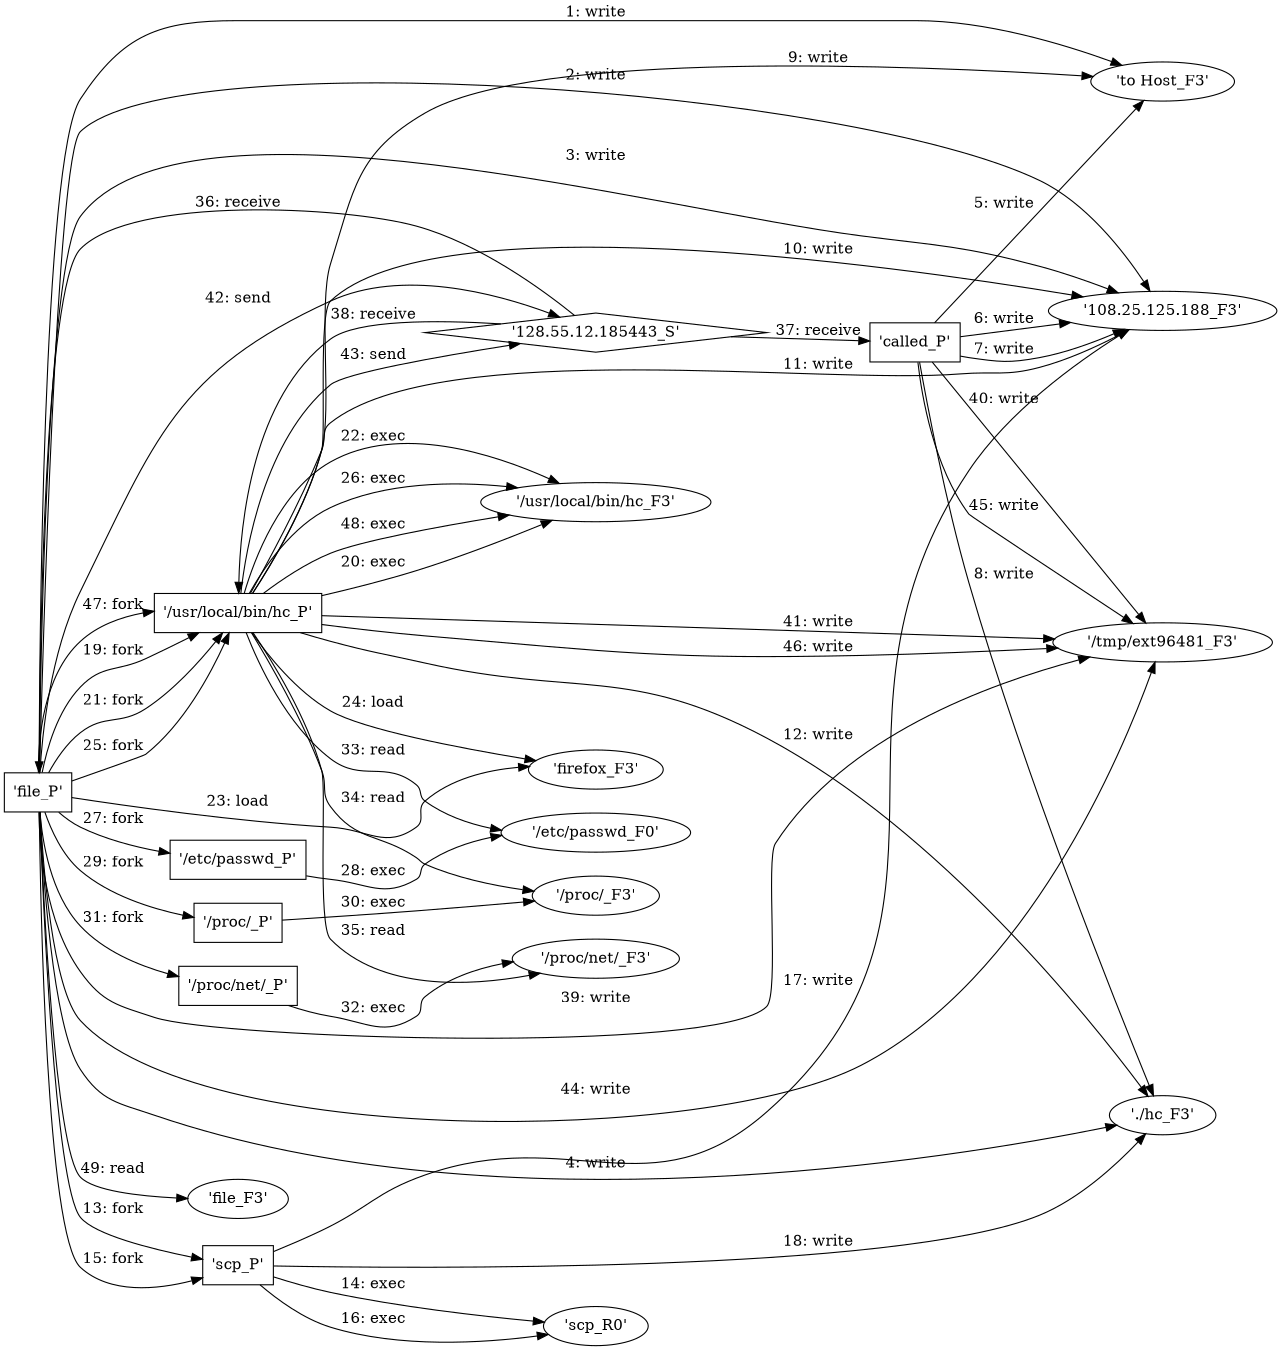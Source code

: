 digraph ".\ASG_Auto\hc attack.dot" {
rankdir="LR"
size="9"
fixedsize="false"
splines="true"
nodesep=0.3
ranksep=0
fontsize=10
overlap="scalexy"
engine= "neato"
	"'to Host_F3'" [node_type=file shape=ellipse]
	"'file_P'" [node_type=Process shape=box]
	"'file_P'" -> "'to Host_F3'" [label="1: write"]
	"'108.25.125.188_F3'" [node_type=file shape=ellipse]
	"'file_P'" [node_type=Process shape=box]
	"'file_P'" -> "'108.25.125.188_F3'" [label="2: write"]
	"'108.25.125.188_F3'" [node_type=file shape=ellipse]
	"'file_P'" [node_type=Process shape=box]
	"'file_P'" -> "'108.25.125.188_F3'" [label="3: write"]
	"'./hc_F3'" [node_type=file shape=ellipse]
	"'file_P'" [node_type=Process shape=box]
	"'file_P'" -> "'./hc_F3'" [label="4: write"]
	"'to Host_F3'" [node_type=file shape=ellipse]
	"'called_P'" [node_type=Process shape=box]
	"'called_P'" -> "'to Host_F3'" [label="5: write"]
	"'108.25.125.188_F3'" [node_type=file shape=ellipse]
	"'called_P'" [node_type=Process shape=box]
	"'called_P'" -> "'108.25.125.188_F3'" [label="6: write"]
	"'108.25.125.188_F3'" [node_type=file shape=ellipse]
	"'called_P'" [node_type=Process shape=box]
	"'called_P'" -> "'108.25.125.188_F3'" [label="7: write"]
	"'./hc_F3'" [node_type=file shape=ellipse]
	"'called_P'" [node_type=Process shape=box]
	"'called_P'" -> "'./hc_F3'" [label="8: write"]
	"'to Host_F3'" [node_type=file shape=ellipse]
	"'/usr/local/bin/hc_P'" [node_type=Process shape=box]
	"'/usr/local/bin/hc_P'" -> "'to Host_F3'" [label="9: write"]
	"'108.25.125.188_F3'" [node_type=file shape=ellipse]
	"'/usr/local/bin/hc_P'" [node_type=Process shape=box]
	"'/usr/local/bin/hc_P'" -> "'108.25.125.188_F3'" [label="10: write"]
	"'108.25.125.188_F3'" [node_type=file shape=ellipse]
	"'/usr/local/bin/hc_P'" [node_type=Process shape=box]
	"'/usr/local/bin/hc_P'" -> "'108.25.125.188_F3'" [label="11: write"]
	"'./hc_F3'" [node_type=file shape=ellipse]
	"'/usr/local/bin/hc_P'" [node_type=Process shape=box]
	"'/usr/local/bin/hc_P'" -> "'./hc_F3'" [label="12: write"]
	"'file_P'" [node_type=Process shape=box]
	"'scp_P'" [node_type=Process shape=box]
	"'file_P'" -> "'scp_P'" [label="13: fork"]
	"'scp_P'" [node_type=Process shape=box]
	"'scp_R0'" [node_type=File shape=ellipse]
	"'scp_P'" -> "'scp_R0'" [label="14: exec"]
	"'file_P'" [node_type=Process shape=box]
	"'scp_P'" [node_type=Process shape=box]
	"'file_P'" -> "'scp_P'" [label="15: fork"]
	"'scp_P'" [node_type=Process shape=box]
	"'scp_R0'" [node_type=File shape=ellipse]
	"'scp_P'" -> "'scp_R0'" [label="16: exec"]
	"'108.25.125.188_F3'" [node_type=file shape=ellipse]
	"'scp_P'" [node_type=Process shape=box]
	"'scp_P'" -> "'108.25.125.188_F3'" [label="17: write"]
	"'./hc_F3'" [node_type=file shape=ellipse]
	"'scp_P'" [node_type=Process shape=box]
	"'scp_P'" -> "'./hc_F3'" [label="18: write"]
	"'file_P'" [node_type=Process shape=box]
	"'/usr/local/bin/hc_P'" [node_type=Process shape=box]
	"'file_P'" -> "'/usr/local/bin/hc_P'" [label="19: fork"]
	"'/usr/local/bin/hc_P'" [node_type=Process shape=box]
	"'/usr/local/bin/hc_F3'" [node_type=File shape=ellipse]
	"'/usr/local/bin/hc_P'" -> "'/usr/local/bin/hc_F3'" [label="20: exec"]
	"'file_P'" [node_type=Process shape=box]
	"'/usr/local/bin/hc_P'" [node_type=Process shape=box]
	"'file_P'" -> "'/usr/local/bin/hc_P'" [label="21: fork"]
	"'/usr/local/bin/hc_P'" [node_type=Process shape=box]
	"'/usr/local/bin/hc_F3'" [node_type=File shape=ellipse]
	"'/usr/local/bin/hc_P'" -> "'/usr/local/bin/hc_F3'" [label="22: exec"]
	"'firefox_F3'" [node_type=file shape=ellipse]
	"'file_P'" [node_type=Process shape=box]
	"'file_P'" -> "'firefox_F3'" [label="23: load"]
	"'firefox_F3'" [node_type=file shape=ellipse]
	"'/usr/local/bin/hc_P'" [node_type=Process shape=box]
	"'/usr/local/bin/hc_P'" -> "'firefox_F3'" [label="24: load"]
	"'file_P'" [node_type=Process shape=box]
	"'/usr/local/bin/hc_P'" [node_type=Process shape=box]
	"'file_P'" -> "'/usr/local/bin/hc_P'" [label="25: fork"]
	"'/usr/local/bin/hc_P'" [node_type=Process shape=box]
	"'/usr/local/bin/hc_F3'" [node_type=File shape=ellipse]
	"'/usr/local/bin/hc_P'" -> "'/usr/local/bin/hc_F3'" [label="26: exec"]
	"'file_P'" [node_type=Process shape=box]
	"'/etc/passwd_P'" [node_type=Process shape=box]
	"'file_P'" -> "'/etc/passwd_P'" [label="27: fork"]
	"'/etc/passwd_P'" [node_type=Process shape=box]
	"'/etc/passwd_F0'" [node_type=File shape=ellipse]
	"'/etc/passwd_P'" -> "'/etc/passwd_F0'" [label="28: exec"]
	"'file_P'" [node_type=Process shape=box]
	"'/proc/_P'" [node_type=Process shape=box]
	"'file_P'" -> "'/proc/_P'" [label="29: fork"]
	"'/proc/_P'" [node_type=Process shape=box]
	"'/proc/_F3'" [node_type=File shape=ellipse]
	"'/proc/_P'" -> "'/proc/_F3'" [label="30: exec"]
	"'file_P'" [node_type=Process shape=box]
	"'/proc/net/_P'" [node_type=Process shape=box]
	"'file_P'" -> "'/proc/net/_P'" [label="31: fork"]
	"'/proc/net/_P'" [node_type=Process shape=box]
	"'/proc/net/_F3'" [node_type=File shape=ellipse]
	"'/proc/net/_P'" -> "'/proc/net/_F3'" [label="32: exec"]
	"'/etc/passwd_F0'" [node_type=file shape=ellipse]
	"'/usr/local/bin/hc_P'" [node_type=Process shape=box]
	"'/usr/local/bin/hc_P'" -> "'/etc/passwd_F0'" [label="33: read"]
	"'/proc/_F3'" [node_type=file shape=ellipse]
	"'/usr/local/bin/hc_P'" [node_type=Process shape=box]
	"'/usr/local/bin/hc_P'" -> "'/proc/_F3'" [label="34: read"]
	"'/proc/net/_F3'" [node_type=file shape=ellipse]
	"'/usr/local/bin/hc_P'" [node_type=Process shape=box]
	"'/usr/local/bin/hc_P'" -> "'/proc/net/_F3'" [label="35: read"]
	"'file_P'" [node_type=Process shape=box]
	"'128.55.12.185443_S'" [node_type=Socket shape=diamond]
	"'128.55.12.185443_S'" -> "'file_P'" [label="36: receive"]
	"'called_P'" [node_type=Process shape=box]
	"'128.55.12.185443_S'" [node_type=Socket shape=diamond]
	"'128.55.12.185443_S'" -> "'called_P'" [label="37: receive"]
	"'/usr/local/bin/hc_P'" [node_type=Process shape=box]
	"'128.55.12.185443_S'" [node_type=Socket shape=diamond]
	"'128.55.12.185443_S'" -> "'/usr/local/bin/hc_P'" [label="38: receive"]
	"'/tmp/ext96481_F3'" [node_type=file shape=ellipse]
	"'file_P'" [node_type=Process shape=box]
	"'file_P'" -> "'/tmp/ext96481_F3'" [label="39: write"]
	"'/tmp/ext96481_F3'" [node_type=file shape=ellipse]
	"'called_P'" [node_type=Process shape=box]
	"'called_P'" -> "'/tmp/ext96481_F3'" [label="40: write"]
	"'/tmp/ext96481_F3'" [node_type=file shape=ellipse]
	"'/usr/local/bin/hc_P'" [node_type=Process shape=box]
	"'/usr/local/bin/hc_P'" -> "'/tmp/ext96481_F3'" [label="41: write"]
	"'128.55.12.185443_S'" [node_type=Socket shape=diamond]
	"'file_P'" [node_type=Process shape=box]
	"'file_P'" -> "'128.55.12.185443_S'" [label="42: send"]
	"'128.55.12.185443_S'" [node_type=Socket shape=diamond]
	"'/usr/local/bin/hc_P'" [node_type=Process shape=box]
	"'/usr/local/bin/hc_P'" -> "'128.55.12.185443_S'" [label="43: send"]
	"'/tmp/ext96481_F3'" [node_type=file shape=ellipse]
	"'file_P'" [node_type=Process shape=box]
	"'file_P'" -> "'/tmp/ext96481_F3'" [label="44: write"]
	"'/tmp/ext96481_F3'" [node_type=file shape=ellipse]
	"'called_P'" [node_type=Process shape=box]
	"'called_P'" -> "'/tmp/ext96481_F3'" [label="45: write"]
	"'/tmp/ext96481_F3'" [node_type=file shape=ellipse]
	"'/usr/local/bin/hc_P'" [node_type=Process shape=box]
	"'/usr/local/bin/hc_P'" -> "'/tmp/ext96481_F3'" [label="46: write"]
	"'file_P'" [node_type=Process shape=box]
	"'/usr/local/bin/hc_P'" [node_type=Process shape=box]
	"'file_P'" -> "'/usr/local/bin/hc_P'" [label="47: fork"]
	"'/usr/local/bin/hc_P'" [node_type=Process shape=box]
	"'/usr/local/bin/hc_F3'" [node_type=File shape=ellipse]
	"'/usr/local/bin/hc_P'" -> "'/usr/local/bin/hc_F3'" [label="48: exec"]
	"'file_F3'" [node_type=file shape=ellipse]
	"'file_P'" [node_type=Process shape=box]
	"'file_P'" -> "'file_F3'" [label="49: read"]
}
